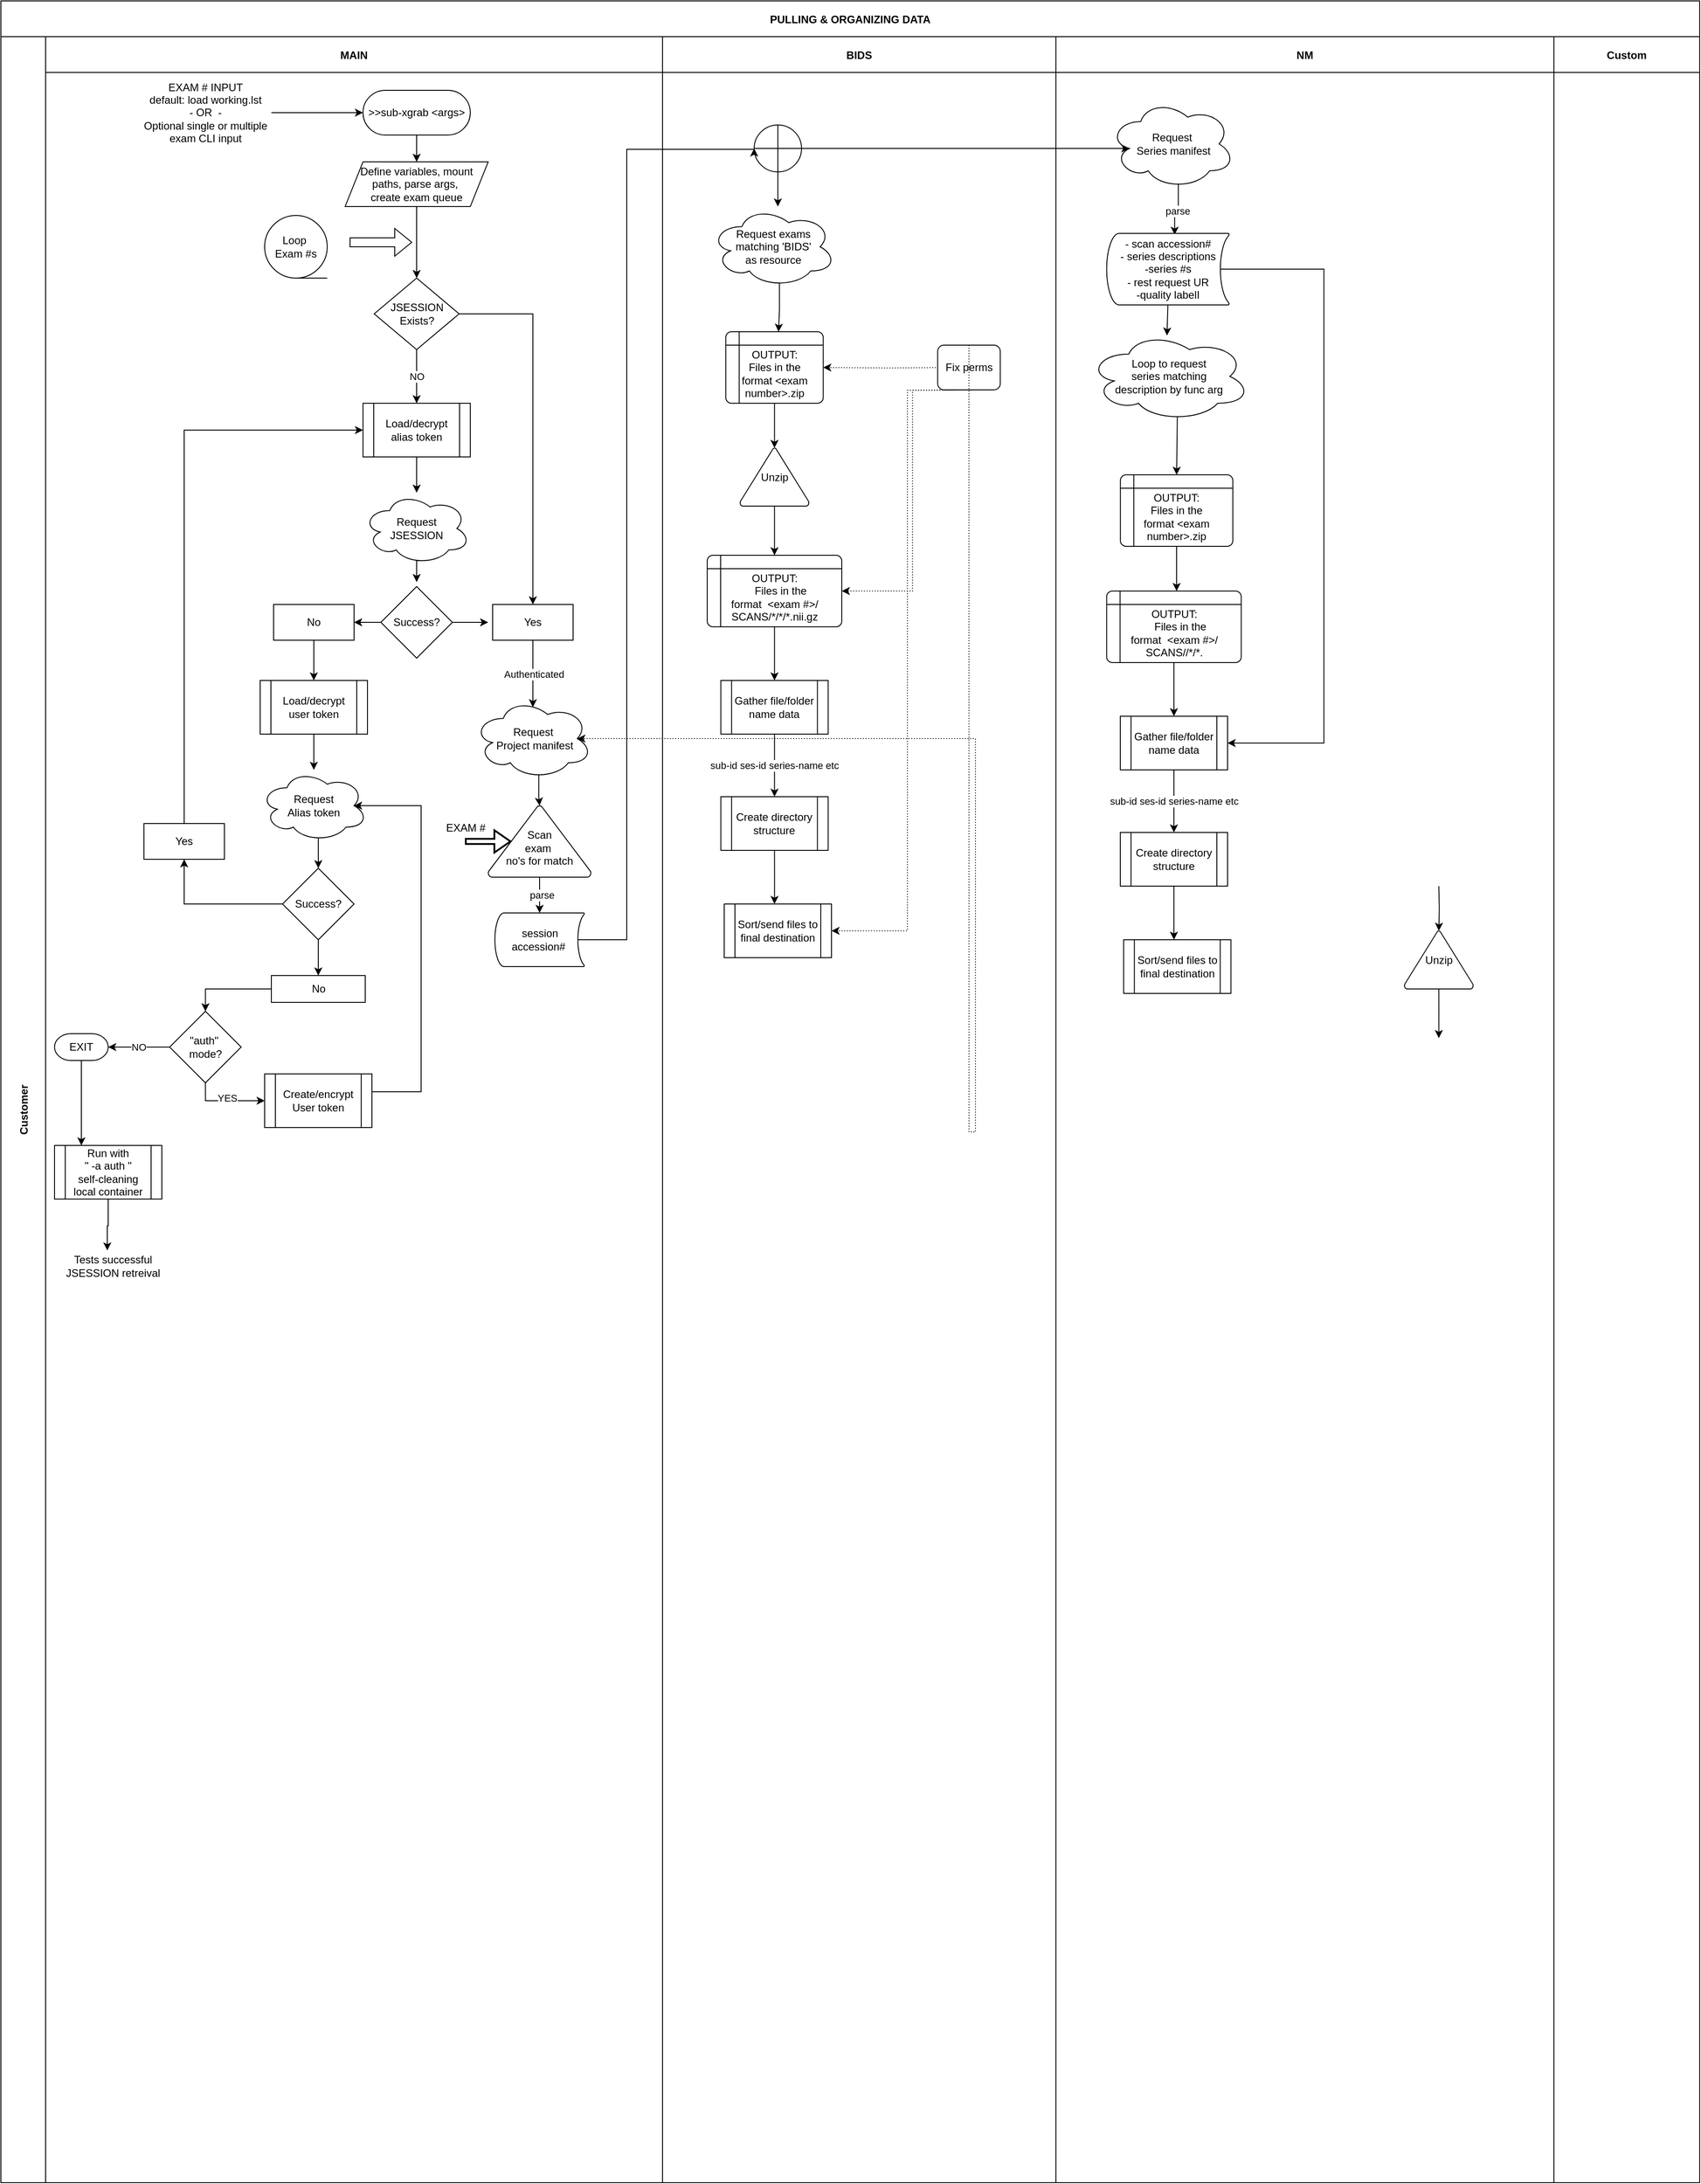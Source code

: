 <mxfile version="16.2.4" type="github">
  <diagram id="kgpKYQtTHZ0yAKxKKP6v" name="Page-1">
    <mxGraphModel dx="1397" dy="1060" grid="1" gridSize="10" guides="1" tooltips="1" connect="1" arrows="1" fold="1" page="1" pageScale="1" pageWidth="850" pageHeight="1100" math="0" shadow="0">
      <root>
        <mxCell id="0" />
        <mxCell id="1" parent="0" />
        <mxCell id="3nuBFxr9cyL0pnOWT2aG-1" value="PULLING &amp; ORGANIZING DATA" style="shape=table;childLayout=tableLayout;startSize=40;collapsible=0;recursiveResize=0;expand=0;fillColor=none;fontStyle=1" parent="1" vertex="1">
          <mxGeometry x="180" y="310" width="1900" height="2440" as="geometry" />
        </mxCell>
        <mxCell id="3nuBFxr9cyL0pnOWT2aG-3" value="Customer" style="shape=tableRow;horizontal=0;swimlaneHead=0;swimlaneBody=0;top=0;left=0;bottom=0;right=0;fillColor=none;points=[[0,0.5],[1,0.5]];portConstraint=eastwest;startSize=50;collapsible=0;recursiveResize=0;expand=0;fontStyle=1;" parent="3nuBFxr9cyL0pnOWT2aG-1" vertex="1">
          <mxGeometry y="40" width="1900" height="2400" as="geometry" />
        </mxCell>
        <mxCell id="3nuBFxr9cyL0pnOWT2aG-4" value="MAIN" style="swimlane;swimlaneHead=0;swimlaneBody=0;connectable=0;fillColor=none;startSize=40;collapsible=0;recursiveResize=0;expand=0;fontStyle=1;" parent="3nuBFxr9cyL0pnOWT2aG-3" vertex="1">
          <mxGeometry x="50" width="690" height="2400" as="geometry">
            <mxRectangle width="690" height="2400" as="alternateBounds" />
          </mxGeometry>
        </mxCell>
        <mxCell id="_rgBhPT3cZbGO14gnBDn-51" style="edgeStyle=orthogonalEdgeStyle;rounded=0;orthogonalLoop=1;jettySize=auto;html=1;exitX=0.5;exitY=1;exitDx=0;exitDy=0;entryX=0.5;entryY=0;entryDx=0;entryDy=0;" parent="3nuBFxr9cyL0pnOWT2aG-4" source="3nuBFxr9cyL0pnOWT2aG-6" target="_rgBhPT3cZbGO14gnBDn-12" edge="1">
          <mxGeometry relative="1" as="geometry" />
        </mxCell>
        <mxCell id="3nuBFxr9cyL0pnOWT2aG-6" value="&amp;gt;&amp;gt;sub-xgrab &amp;lt;args&amp;gt;" style="rounded=1;whiteSpace=wrap;html=1;arcSize=50;" parent="3nuBFxr9cyL0pnOWT2aG-4" vertex="1">
          <mxGeometry x="355" y="60" width="120" height="50" as="geometry" />
        </mxCell>
        <mxCell id="_rgBhPT3cZbGO14gnBDn-71" style="edgeStyle=orthogonalEdgeStyle;rounded=0;orthogonalLoop=1;jettySize=auto;html=1;exitX=0.5;exitY=1;exitDx=0;exitDy=0;entryX=0.5;entryY=0;entryDx=0;entryDy=0;" parent="3nuBFxr9cyL0pnOWT2aG-4" source="_rgBhPT3cZbGO14gnBDn-12" target="_rgBhPT3cZbGO14gnBDn-70" edge="1">
          <mxGeometry relative="1" as="geometry" />
        </mxCell>
        <mxCell id="_rgBhPT3cZbGO14gnBDn-12" value="Define variables, mount paths, parse args,&amp;nbsp;&lt;br&gt;create exam &lt;span style=&quot;white-space: pre&quot;&gt;queue&lt;/span&gt;" style="shape=parallelogram;perimeter=parallelogramPerimeter;whiteSpace=wrap;html=1;fixedSize=1;" parent="3nuBFxr9cyL0pnOWT2aG-4" vertex="1">
          <mxGeometry x="335" y="140" width="160" height="50" as="geometry" />
        </mxCell>
        <mxCell id="_rgBhPT3cZbGO14gnBDn-17" style="edgeStyle=orthogonalEdgeStyle;rounded=0;orthogonalLoop=1;jettySize=auto;html=1;exitX=0.5;exitY=1;exitDx=0;exitDy=0;" parent="3nuBFxr9cyL0pnOWT2aG-4" source="_rgBhPT3cZbGO14gnBDn-13" target="_rgBhPT3cZbGO14gnBDn-16" edge="1">
          <mxGeometry relative="1" as="geometry" />
        </mxCell>
        <mxCell id="_rgBhPT3cZbGO14gnBDn-13" value="Load/decrypt alias token" style="shape=process;whiteSpace=wrap;html=1;backgroundOutline=1;" parent="3nuBFxr9cyL0pnOWT2aG-4" vertex="1">
          <mxGeometry x="355" y="410" width="120" height="60" as="geometry" />
        </mxCell>
        <mxCell id="_rgBhPT3cZbGO14gnBDn-25" style="edgeStyle=orthogonalEdgeStyle;rounded=0;orthogonalLoop=1;jettySize=auto;html=1;exitX=0.55;exitY=0.95;exitDx=0;exitDy=0;exitPerimeter=0;entryX=0.5;entryY=0;entryDx=0;entryDy=0;" parent="3nuBFxr9cyL0pnOWT2aG-4" source="_rgBhPT3cZbGO14gnBDn-16" edge="1">
          <mxGeometry relative="1" as="geometry">
            <mxPoint x="415" y="610" as="targetPoint" />
          </mxGeometry>
        </mxCell>
        <mxCell id="_rgBhPT3cZbGO14gnBDn-16" value="Request &lt;br&gt;JSESSION" style="ellipse;shape=cloud;whiteSpace=wrap;html=1;" parent="3nuBFxr9cyL0pnOWT2aG-4" vertex="1">
          <mxGeometry x="355" y="510" width="120" height="80" as="geometry" />
        </mxCell>
        <mxCell id="_rgBhPT3cZbGO14gnBDn-30" style="edgeStyle=orthogonalEdgeStyle;rounded=0;orthogonalLoop=1;jettySize=auto;html=1;exitX=0;exitY=0.5;exitDx=0;exitDy=0;entryX=1;entryY=0.5;entryDx=0;entryDy=0;" parent="3nuBFxr9cyL0pnOWT2aG-4" source="_rgBhPT3cZbGO14gnBDn-26" target="_rgBhPT3cZbGO14gnBDn-29" edge="1">
          <mxGeometry relative="1" as="geometry" />
        </mxCell>
        <mxCell id="_rgBhPT3cZbGO14gnBDn-38" style="edgeStyle=orthogonalEdgeStyle;rounded=0;orthogonalLoop=1;jettySize=auto;html=1;exitX=1;exitY=0.5;exitDx=0;exitDy=0;" parent="3nuBFxr9cyL0pnOWT2aG-4" source="_rgBhPT3cZbGO14gnBDn-26" edge="1">
          <mxGeometry relative="1" as="geometry">
            <mxPoint x="495" y="655" as="targetPoint" />
          </mxGeometry>
        </mxCell>
        <mxCell id="_rgBhPT3cZbGO14gnBDn-26" value="Success?" style="rhombus;whiteSpace=wrap;html=1;" parent="3nuBFxr9cyL0pnOWT2aG-4" vertex="1">
          <mxGeometry x="375" y="615" width="80" height="80" as="geometry" />
        </mxCell>
        <mxCell id="_rgBhPT3cZbGO14gnBDn-32" style="edgeStyle=orthogonalEdgeStyle;rounded=0;orthogonalLoop=1;jettySize=auto;html=1;exitX=0.5;exitY=1;exitDx=0;exitDy=0;entryX=0.5;entryY=0;entryDx=0;entryDy=0;" parent="3nuBFxr9cyL0pnOWT2aG-4" source="_rgBhPT3cZbGO14gnBDn-29" target="_rgBhPT3cZbGO14gnBDn-31" edge="1">
          <mxGeometry relative="1" as="geometry" />
        </mxCell>
        <mxCell id="_rgBhPT3cZbGO14gnBDn-29" value="No" style="rounded=0;whiteSpace=wrap;html=1;" parent="3nuBFxr9cyL0pnOWT2aG-4" vertex="1">
          <mxGeometry x="255" y="635" width="90" height="40" as="geometry" />
        </mxCell>
        <mxCell id="_rgBhPT3cZbGO14gnBDn-34" style="edgeStyle=orthogonalEdgeStyle;rounded=0;orthogonalLoop=1;jettySize=auto;html=1;exitX=0.5;exitY=1;exitDx=0;exitDy=0;" parent="3nuBFxr9cyL0pnOWT2aG-4" source="_rgBhPT3cZbGO14gnBDn-31" target="_rgBhPT3cZbGO14gnBDn-33" edge="1">
          <mxGeometry relative="1" as="geometry" />
        </mxCell>
        <mxCell id="_rgBhPT3cZbGO14gnBDn-31" value="Load/decrypt&lt;br&gt;user token" style="shape=process;whiteSpace=wrap;html=1;backgroundOutline=1;" parent="3nuBFxr9cyL0pnOWT2aG-4" vertex="1">
          <mxGeometry x="240" y="720" width="120" height="60" as="geometry" />
        </mxCell>
        <mxCell id="_rgBhPT3cZbGO14gnBDn-52" style="edgeStyle=orthogonalEdgeStyle;rounded=0;orthogonalLoop=1;jettySize=auto;html=1;exitX=0.55;exitY=0.95;exitDx=0;exitDy=0;exitPerimeter=0;entryX=0.5;entryY=0;entryDx=0;entryDy=0;" parent="3nuBFxr9cyL0pnOWT2aG-4" source="_rgBhPT3cZbGO14gnBDn-33" target="_rgBhPT3cZbGO14gnBDn-35" edge="1">
          <mxGeometry relative="1" as="geometry" />
        </mxCell>
        <mxCell id="_rgBhPT3cZbGO14gnBDn-33" value="Request&lt;br&gt;Alias token" style="ellipse;shape=cloud;whiteSpace=wrap;html=1;" parent="3nuBFxr9cyL0pnOWT2aG-4" vertex="1">
          <mxGeometry x="240" y="820" width="120" height="80" as="geometry" />
        </mxCell>
        <mxCell id="_rgBhPT3cZbGO14gnBDn-44" style="edgeStyle=orthogonalEdgeStyle;rounded=0;orthogonalLoop=1;jettySize=auto;html=1;exitX=0;exitY=0.5;exitDx=0;exitDy=0;entryX=0.5;entryY=1;entryDx=0;entryDy=0;" parent="3nuBFxr9cyL0pnOWT2aG-4" source="_rgBhPT3cZbGO14gnBDn-35" target="_rgBhPT3cZbGO14gnBDn-40" edge="1">
          <mxGeometry relative="1" as="geometry" />
        </mxCell>
        <mxCell id="_rgBhPT3cZbGO14gnBDn-54" style="edgeStyle=orthogonalEdgeStyle;rounded=0;orthogonalLoop=1;jettySize=auto;html=1;exitX=0.5;exitY=1;exitDx=0;exitDy=0;entryX=0.5;entryY=0;entryDx=0;entryDy=0;" parent="3nuBFxr9cyL0pnOWT2aG-4" source="_rgBhPT3cZbGO14gnBDn-35" target="_rgBhPT3cZbGO14gnBDn-53" edge="1">
          <mxGeometry relative="1" as="geometry" />
        </mxCell>
        <mxCell id="_rgBhPT3cZbGO14gnBDn-35" value="Success?" style="rhombus;whiteSpace=wrap;html=1;" parent="3nuBFxr9cyL0pnOWT2aG-4" vertex="1">
          <mxGeometry x="265" y="930" width="80" height="80" as="geometry" />
        </mxCell>
        <mxCell id="_rgBhPT3cZbGO14gnBDn-61" value="Authenticated" style="edgeStyle=orthogonalEdgeStyle;rounded=0;orthogonalLoop=1;jettySize=auto;html=1;exitX=0.5;exitY=1;exitDx=0;exitDy=0;" parent="3nuBFxr9cyL0pnOWT2aG-4" source="_rgBhPT3cZbGO14gnBDn-37" edge="1">
          <mxGeometry relative="1" as="geometry">
            <mxPoint x="545.0" y="750.0" as="targetPoint" />
          </mxGeometry>
        </mxCell>
        <mxCell id="_rgBhPT3cZbGO14gnBDn-37" value="Yes" style="rounded=0;whiteSpace=wrap;html=1;" parent="3nuBFxr9cyL0pnOWT2aG-4" vertex="1">
          <mxGeometry x="500" y="635" width="90" height="40" as="geometry" />
        </mxCell>
        <mxCell id="_rgBhPT3cZbGO14gnBDn-45" style="edgeStyle=orthogonalEdgeStyle;rounded=0;orthogonalLoop=1;jettySize=auto;html=1;exitX=0.5;exitY=0;exitDx=0;exitDy=0;entryX=0;entryY=0.5;entryDx=0;entryDy=0;" parent="3nuBFxr9cyL0pnOWT2aG-4" source="_rgBhPT3cZbGO14gnBDn-40" target="_rgBhPT3cZbGO14gnBDn-13" edge="1">
          <mxGeometry relative="1" as="geometry" />
        </mxCell>
        <mxCell id="_rgBhPT3cZbGO14gnBDn-40" value="Yes" style="rounded=0;whiteSpace=wrap;html=1;" parent="3nuBFxr9cyL0pnOWT2aG-4" vertex="1">
          <mxGeometry x="110" y="880" width="90" height="40" as="geometry" />
        </mxCell>
        <mxCell id="_rgBhPT3cZbGO14gnBDn-110" style="edgeStyle=orthogonalEdgeStyle;rounded=0;orthogonalLoop=1;jettySize=auto;html=1;exitX=0;exitY=0.5;exitDx=0;exitDy=0;entryX=0.5;entryY=0;entryDx=0;entryDy=0;entryPerimeter=0;endArrow=classic;endFill=1;" parent="3nuBFxr9cyL0pnOWT2aG-4" source="_rgBhPT3cZbGO14gnBDn-53" target="_rgBhPT3cZbGO14gnBDn-107" edge="1">
          <mxGeometry relative="1" as="geometry" />
        </mxCell>
        <mxCell id="_rgBhPT3cZbGO14gnBDn-53" value="No" style="rounded=0;whiteSpace=wrap;html=1;" parent="3nuBFxr9cyL0pnOWT2aG-4" vertex="1">
          <mxGeometry x="252.5" y="1050" width="105" height="30" as="geometry" />
        </mxCell>
        <mxCell id="_rgBhPT3cZbGO14gnBDn-59" style="edgeStyle=orthogonalEdgeStyle;rounded=0;orthogonalLoop=1;jettySize=auto;html=1;exitX=1;exitY=0.5;exitDx=0;exitDy=0;entryX=0.875;entryY=0.5;entryDx=0;entryDy=0;entryPerimeter=0;" parent="3nuBFxr9cyL0pnOWT2aG-4" source="_rgBhPT3cZbGO14gnBDn-55" target="_rgBhPT3cZbGO14gnBDn-33" edge="1">
          <mxGeometry relative="1" as="geometry">
            <Array as="points">
              <mxPoint x="420" y="1180" />
              <mxPoint x="420" y="860" />
            </Array>
          </mxGeometry>
        </mxCell>
        <mxCell id="_rgBhPT3cZbGO14gnBDn-55" value="Create/encrypt User token" style="shape=process;whiteSpace=wrap;html=1;backgroundOutline=1;" parent="3nuBFxr9cyL0pnOWT2aG-4" vertex="1">
          <mxGeometry x="245" y="1160" width="120" height="60" as="geometry" />
        </mxCell>
        <mxCell id="_rgBhPT3cZbGO14gnBDn-92" style="edgeStyle=orthogonalEdgeStyle;rounded=0;orthogonalLoop=1;jettySize=auto;html=1;exitX=1;exitY=0.5;exitDx=0;exitDy=0;entryX=0;entryY=0.5;entryDx=0;entryDy=0;" parent="3nuBFxr9cyL0pnOWT2aG-4" source="_rgBhPT3cZbGO14gnBDn-10" target="3nuBFxr9cyL0pnOWT2aG-6" edge="1">
          <mxGeometry relative="1" as="geometry" />
        </mxCell>
        <mxCell id="_rgBhPT3cZbGO14gnBDn-10" value="EXAM # INPUT&lt;br&gt;default: load working.lst&lt;br&gt;- OR &amp;nbsp;-&lt;br&gt;Optional single or multiple &lt;br&gt;exam CLI input" style="text;html=1;strokeColor=none;fillColor=none;align=center;verticalAlign=middle;whiteSpace=wrap;rounded=0;" parent="3nuBFxr9cyL0pnOWT2aG-4" vertex="1">
          <mxGeometry x="105" y="50" width="147.5" height="70" as="geometry" />
        </mxCell>
        <mxCell id="_rgBhPT3cZbGO14gnBDn-78" style="edgeStyle=orthogonalEdgeStyle;rounded=0;orthogonalLoop=1;jettySize=auto;html=1;exitX=0.55;exitY=0.95;exitDx=0;exitDy=0;exitPerimeter=0;" parent="3nuBFxr9cyL0pnOWT2aG-4" source="_rgBhPT3cZbGO14gnBDn-60" target="_rgBhPT3cZbGO14gnBDn-66" edge="1">
          <mxGeometry relative="1" as="geometry" />
        </mxCell>
        <mxCell id="_rgBhPT3cZbGO14gnBDn-60" value="Request&lt;br&gt;&amp;nbsp;Project manifest" style="ellipse;shape=cloud;whiteSpace=wrap;html=1;" parent="3nuBFxr9cyL0pnOWT2aG-4" vertex="1">
          <mxGeometry x="478.75" y="740" width="132.5" height="90" as="geometry" />
        </mxCell>
        <mxCell id="_rgBhPT3cZbGO14gnBDn-82" style="edgeStyle=orthogonalEdgeStyle;rounded=0;orthogonalLoop=1;jettySize=auto;html=1;exitX=0.5;exitY=1;exitDx=0;exitDy=0;exitPerimeter=0;entryX=0.5;entryY=0;entryDx=0;entryDy=0;entryPerimeter=0;" parent="3nuBFxr9cyL0pnOWT2aG-4" source="_rgBhPT3cZbGO14gnBDn-66" target="_rgBhPT3cZbGO14gnBDn-81" edge="1">
          <mxGeometry relative="1" as="geometry" />
        </mxCell>
        <mxCell id="_rgBhPT3cZbGO14gnBDn-97" value="parse" style="edgeLabel;html=1;align=center;verticalAlign=middle;resizable=0;points=[];" parent="_rgBhPT3cZbGO14gnBDn-82" vertex="1" connectable="0">
          <mxGeometry x="-0.033" y="2" relative="1" as="geometry">
            <mxPoint as="offset" />
          </mxGeometry>
        </mxCell>
        <mxCell id="_rgBhPT3cZbGO14gnBDn-66" value="&lt;br&gt;Scan &lt;br&gt;exam&amp;nbsp;&lt;br&gt;no&#39;s for&amp;nbsp;match" style="strokeWidth=1;html=1;shape=mxgraph.flowchart.extract_or_measurement;whiteSpace=wrap;" parent="3nuBFxr9cyL0pnOWT2aG-4" vertex="1">
          <mxGeometry x="495" y="860" width="115" height="80" as="geometry" />
        </mxCell>
        <mxCell id="_rgBhPT3cZbGO14gnBDn-67" value="" style="verticalLabelPosition=bottom;verticalAlign=top;html=1;strokeWidth=2;shape=mxgraph.arrows2.arrow;dy=0.77;dx=18.06;notch=0;" parent="3nuBFxr9cyL0pnOWT2aG-4" vertex="1">
          <mxGeometry x="470" y="887.5" width="50" height="25" as="geometry" />
        </mxCell>
        <mxCell id="_rgBhPT3cZbGO14gnBDn-68" value="EXAM #" style="text;html=1;strokeColor=none;fillColor=none;align=center;verticalAlign=middle;whiteSpace=wrap;rounded=0;" parent="3nuBFxr9cyL0pnOWT2aG-4" vertex="1">
          <mxGeometry x="440" y="870" width="60" height="30" as="geometry" />
        </mxCell>
        <mxCell id="_rgBhPT3cZbGO14gnBDn-72" value="NO" style="edgeStyle=orthogonalEdgeStyle;rounded=0;orthogonalLoop=1;jettySize=auto;html=1;exitX=0.5;exitY=1;exitDx=0;exitDy=0;entryX=0.5;entryY=0;entryDx=0;entryDy=0;" parent="3nuBFxr9cyL0pnOWT2aG-4" source="_rgBhPT3cZbGO14gnBDn-70" target="_rgBhPT3cZbGO14gnBDn-13" edge="1">
          <mxGeometry relative="1" as="geometry" />
        </mxCell>
        <mxCell id="_rgBhPT3cZbGO14gnBDn-73" style="edgeStyle=orthogonalEdgeStyle;rounded=0;orthogonalLoop=1;jettySize=auto;html=1;exitX=1;exitY=0.5;exitDx=0;exitDy=0;entryX=0.5;entryY=0;entryDx=0;entryDy=0;" parent="3nuBFxr9cyL0pnOWT2aG-4" source="_rgBhPT3cZbGO14gnBDn-70" target="_rgBhPT3cZbGO14gnBDn-37" edge="1">
          <mxGeometry relative="1" as="geometry" />
        </mxCell>
        <mxCell id="_rgBhPT3cZbGO14gnBDn-70" value="JSESSION&lt;br&gt;Exists?" style="rhombus;whiteSpace=wrap;html=1;" parent="3nuBFxr9cyL0pnOWT2aG-4" vertex="1">
          <mxGeometry x="367.5" y="270" width="95" height="80" as="geometry" />
        </mxCell>
        <mxCell id="_rgBhPT3cZbGO14gnBDn-76" value="" style="shape=flexArrow;endArrow=classic;html=1;rounded=0;" parent="3nuBFxr9cyL0pnOWT2aG-4" edge="1">
          <mxGeometry width="50" height="50" relative="1" as="geometry">
            <mxPoint x="340" y="230" as="sourcePoint" />
            <mxPoint x="410" y="230" as="targetPoint" />
          </mxGeometry>
        </mxCell>
        <mxCell id="_rgBhPT3cZbGO14gnBDn-77" value="Loop&amp;nbsp;&lt;br&gt;Exam #s" style="strokeWidth=1;html=1;shape=mxgraph.flowchart.sequential_data;whiteSpace=wrap;" parent="3nuBFxr9cyL0pnOWT2aG-4" vertex="1">
          <mxGeometry x="245" y="200" width="70" height="70" as="geometry" />
        </mxCell>
        <mxCell id="_rgBhPT3cZbGO14gnBDn-81" value="session&lt;br&gt;accession#&amp;nbsp;" style="strokeWidth=1;html=1;shape=mxgraph.flowchart.stored_data;whiteSpace=wrap;" parent="3nuBFxr9cyL0pnOWT2aG-4" vertex="1">
          <mxGeometry x="502.5" y="980" width="100" height="60" as="geometry" />
        </mxCell>
        <mxCell id="_rgBhPT3cZbGO14gnBDn-109" style="edgeStyle=orthogonalEdgeStyle;rounded=0;orthogonalLoop=1;jettySize=auto;html=1;exitX=0.5;exitY=1;exitDx=0;exitDy=0;exitPerimeter=0;entryX=0;entryY=0.5;entryDx=0;entryDy=0;endArrow=classic;endFill=1;" parent="3nuBFxr9cyL0pnOWT2aG-4" source="_rgBhPT3cZbGO14gnBDn-107" target="_rgBhPT3cZbGO14gnBDn-55" edge="1">
          <mxGeometry relative="1" as="geometry" />
        </mxCell>
        <mxCell id="_rgBhPT3cZbGO14gnBDn-113" value="YES" style="edgeLabel;html=1;align=center;verticalAlign=middle;resizable=0;points=[];" parent="_rgBhPT3cZbGO14gnBDn-109" vertex="1" connectable="0">
          <mxGeometry x="0.003" y="3" relative="1" as="geometry">
            <mxPoint x="1" as="offset" />
          </mxGeometry>
        </mxCell>
        <mxCell id="_rgBhPT3cZbGO14gnBDn-107" value="&quot;auth&quot;&amp;nbsp;&lt;br&gt;mode?" style="strokeWidth=1;html=1;shape=mxgraph.flowchart.decision;whiteSpace=wrap;" parent="3nuBFxr9cyL0pnOWT2aG-4" vertex="1">
          <mxGeometry x="138.75" y="1090" width="80" height="80" as="geometry" />
        </mxCell>
        <mxCell id="_rgBhPT3cZbGO14gnBDn-111" value="NO" style="edgeStyle=orthogonalEdgeStyle;rounded=0;orthogonalLoop=1;jettySize=auto;html=1;exitX=0;exitY=0.5;exitDx=0;exitDy=0;exitPerimeter=0;endArrow=classic;endFill=1;entryX=1;entryY=0.5;entryDx=0;entryDy=0;entryPerimeter=0;" parent="3nuBFxr9cyL0pnOWT2aG-4" source="_rgBhPT3cZbGO14gnBDn-107" target="_rgBhPT3cZbGO14gnBDn-114" edge="1">
          <mxGeometry relative="1" as="geometry">
            <mxPoint x="70" y="1130" as="targetPoint" />
            <Array as="points" />
          </mxGeometry>
        </mxCell>
        <mxCell id="_rgBhPT3cZbGO14gnBDn-117" style="edgeStyle=orthogonalEdgeStyle;rounded=0;orthogonalLoop=1;jettySize=auto;html=1;exitX=0.5;exitY=1;exitDx=0;exitDy=0;exitPerimeter=0;entryX=0.25;entryY=0;entryDx=0;entryDy=0;endArrow=classic;endFill=1;" parent="3nuBFxr9cyL0pnOWT2aG-4" source="_rgBhPT3cZbGO14gnBDn-114" target="_rgBhPT3cZbGO14gnBDn-116" edge="1">
          <mxGeometry relative="1" as="geometry" />
        </mxCell>
        <mxCell id="_rgBhPT3cZbGO14gnBDn-114" value="EXIT" style="strokeWidth=1;html=1;shape=mxgraph.flowchart.terminator;whiteSpace=wrap;" parent="3nuBFxr9cyL0pnOWT2aG-4" vertex="1">
          <mxGeometry x="10" y="1115" width="60" height="30" as="geometry" />
        </mxCell>
        <mxCell id="_rgBhPT3cZbGO14gnBDn-120" style="edgeStyle=orthogonalEdgeStyle;rounded=0;orthogonalLoop=1;jettySize=auto;html=1;exitX=0.5;exitY=1;exitDx=0;exitDy=0;entryX=0.45;entryY=-0.085;entryDx=0;entryDy=0;entryPerimeter=0;endArrow=classic;endFill=1;" parent="3nuBFxr9cyL0pnOWT2aG-4" source="_rgBhPT3cZbGO14gnBDn-116" target="_rgBhPT3cZbGO14gnBDn-119" edge="1">
          <mxGeometry relative="1" as="geometry" />
        </mxCell>
        <mxCell id="_rgBhPT3cZbGO14gnBDn-116" value="Run with &lt;br&gt;&quot; -a auth &quot;&lt;br&gt;self-cleaning local container" style="shape=process;whiteSpace=wrap;html=1;backgroundOutline=1;" parent="3nuBFxr9cyL0pnOWT2aG-4" vertex="1">
          <mxGeometry x="10" y="1240" width="120" height="60" as="geometry" />
        </mxCell>
        <mxCell id="_rgBhPT3cZbGO14gnBDn-119" value="Tests successful&lt;br&gt;JSESSION&amp;nbsp;retreival" style="text;html=1;align=center;verticalAlign=middle;resizable=0;points=[];autosize=1;strokeColor=none;fillColor=none;" parent="3nuBFxr9cyL0pnOWT2aG-4" vertex="1">
          <mxGeometry x="15" y="1360" width="120" height="30" as="geometry" />
        </mxCell>
        <mxCell id="3nuBFxr9cyL0pnOWT2aG-8" value="BIDS" style="swimlane;swimlaneHead=0;swimlaneBody=0;connectable=0;fillColor=none;startSize=40;collapsible=0;recursiveResize=0;expand=0;fontStyle=1;" parent="3nuBFxr9cyL0pnOWT2aG-3" vertex="1">
          <mxGeometry x="740" width="440" height="2400" as="geometry">
            <mxRectangle width="440" height="2400" as="alternateBounds" />
          </mxGeometry>
        </mxCell>
        <mxCell id="_rgBhPT3cZbGO14gnBDn-100" style="edgeStyle=orthogonalEdgeStyle;rounded=0;orthogonalLoop=1;jettySize=auto;html=1;exitX=0.55;exitY=0.95;exitDx=0;exitDy=0;exitPerimeter=0;" parent="3nuBFxr9cyL0pnOWT2aG-8" source="_rgBhPT3cZbGO14gnBDn-65" edge="1">
          <mxGeometry relative="1" as="geometry">
            <mxPoint x="129.75" y="330" as="targetPoint" />
          </mxGeometry>
        </mxCell>
        <mxCell id="_rgBhPT3cZbGO14gnBDn-65" value="Request exams&lt;br&gt;matching &#39;BIDS&#39;&lt;br&gt;as resource" style="ellipse;shape=cloud;whiteSpace=wrap;html=1;" parent="3nuBFxr9cyL0pnOWT2aG-8" vertex="1">
          <mxGeometry x="53.75" y="190" width="140" height="90" as="geometry" />
        </mxCell>
        <mxCell id="_rgBhPT3cZbGO14gnBDn-104" style="edgeStyle=orthogonalEdgeStyle;rounded=0;orthogonalLoop=1;jettySize=auto;html=1;exitX=0.5;exitY=1;exitDx=0;exitDy=0;entryX=0.5;entryY=0;entryDx=0;entryDy=0;entryPerimeter=0;" parent="3nuBFxr9cyL0pnOWT2aG-8" source="_rgBhPT3cZbGO14gnBDn-101" target="_rgBhPT3cZbGO14gnBDn-103" edge="1">
          <mxGeometry relative="1" as="geometry" />
        </mxCell>
        <mxCell id="_rgBhPT3cZbGO14gnBDn-101" value="&lt;br&gt;OUTPUT:&lt;br&gt;&amp;nbsp;Files in the&amp;nbsp;&lt;br&gt;format &amp;lt;exam &lt;br&gt;number&amp;gt;.zip" style="shape=internalStorage;whiteSpace=wrap;html=1;dx=15;dy=15;rounded=1;arcSize=8;strokeWidth=1;spacing=1;" parent="3nuBFxr9cyL0pnOWT2aG-8" vertex="1">
          <mxGeometry x="70.75" y="330" width="109" height="80" as="geometry" />
        </mxCell>
        <mxCell id="_rgBhPT3cZbGO14gnBDn-140" style="edgeStyle=orthogonalEdgeStyle;rounded=0;orthogonalLoop=1;jettySize=auto;html=1;exitX=0.5;exitY=1;exitDx=0;exitDy=0;exitPerimeter=0;entryX=0.5;entryY=0;entryDx=0;entryDy=0;endArrow=classic;endFill=1;" parent="3nuBFxr9cyL0pnOWT2aG-8" source="_rgBhPT3cZbGO14gnBDn-103" target="_rgBhPT3cZbGO14gnBDn-130" edge="1">
          <mxGeometry relative="1" as="geometry" />
        </mxCell>
        <mxCell id="_rgBhPT3cZbGO14gnBDn-103" value="Unzip" style="strokeWidth=1;html=1;shape=mxgraph.flowchart.extract_or_measurement;whiteSpace=wrap;" parent="3nuBFxr9cyL0pnOWT2aG-8" vertex="1">
          <mxGeometry x="86.75" y="460" width="77" height="65" as="geometry" />
        </mxCell>
        <mxCell id="_rgBhPT3cZbGO14gnBDn-127" value="sub-id ses-id series-name etc" style="edgeStyle=orthogonalEdgeStyle;rounded=0;orthogonalLoop=1;jettySize=auto;html=1;exitX=0.5;exitY=1;exitDx=0;exitDy=0;entryX=0.5;entryY=0;entryDx=0;entryDy=0;endArrow=classic;endFill=1;" parent="3nuBFxr9cyL0pnOWT2aG-8" source="_rgBhPT3cZbGO14gnBDn-123" target="_rgBhPT3cZbGO14gnBDn-124" edge="1">
          <mxGeometry relative="1" as="geometry" />
        </mxCell>
        <mxCell id="_rgBhPT3cZbGO14gnBDn-123" value="Gather file/folder name data" style="shape=process;whiteSpace=wrap;html=1;backgroundOutline=1;" parent="3nuBFxr9cyL0pnOWT2aG-8" vertex="1">
          <mxGeometry x="65.25" y="720" width="120" height="60" as="geometry" />
        </mxCell>
        <mxCell id="_rgBhPT3cZbGO14gnBDn-128" style="edgeStyle=orthogonalEdgeStyle;rounded=0;orthogonalLoop=1;jettySize=auto;html=1;exitX=0.5;exitY=1;exitDx=0;exitDy=0;entryX=0.5;entryY=0;entryDx=0;entryDy=0;endArrow=classic;endFill=1;" parent="3nuBFxr9cyL0pnOWT2aG-8" source="_rgBhPT3cZbGO14gnBDn-124" edge="1">
          <mxGeometry relative="1" as="geometry">
            <mxPoint x="125.25" y="970" as="targetPoint" />
          </mxGeometry>
        </mxCell>
        <mxCell id="_rgBhPT3cZbGO14gnBDn-124" value="Create directory structure" style="shape=process;whiteSpace=wrap;html=1;backgroundOutline=1;" parent="3nuBFxr9cyL0pnOWT2aG-8" vertex="1">
          <mxGeometry x="65.25" y="850" width="120" height="60" as="geometry" />
        </mxCell>
        <mxCell id="_rgBhPT3cZbGO14gnBDn-125" value="Sort/send files to final&amp;nbsp;destination" style="shape=process;whiteSpace=wrap;html=1;backgroundOutline=1;" parent="3nuBFxr9cyL0pnOWT2aG-8" vertex="1">
          <mxGeometry x="69" y="970" width="120" height="60" as="geometry" />
        </mxCell>
        <mxCell id="_rgBhPT3cZbGO14gnBDn-131" style="edgeStyle=orthogonalEdgeStyle;rounded=0;orthogonalLoop=1;jettySize=auto;html=1;exitX=0.5;exitY=1;exitDx=0;exitDy=0;entryX=0.5;entryY=0;entryDx=0;entryDy=0;endArrow=classic;endFill=1;" parent="3nuBFxr9cyL0pnOWT2aG-8" source="_rgBhPT3cZbGO14gnBDn-130" target="_rgBhPT3cZbGO14gnBDn-123" edge="1">
          <mxGeometry relative="1" as="geometry" />
        </mxCell>
        <mxCell id="_rgBhPT3cZbGO14gnBDn-130" value="&lt;br&gt;OUTPUT:&lt;br&gt;&amp;nbsp; &amp;nbsp; Files in the format&amp;nbsp;&amp;nbsp;&amp;lt;exam #&amp;gt;/&lt;br&gt;SCANS/*/*/*.nii.gz" style="shape=internalStorage;whiteSpace=wrap;html=1;dx=15;dy=15;rounded=1;arcSize=8;strokeWidth=1;spacing=1;" parent="3nuBFxr9cyL0pnOWT2aG-8" vertex="1">
          <mxGeometry x="50" y="580" width="150.5" height="80" as="geometry" />
        </mxCell>
        <mxCell id="_rgBhPT3cZbGO14gnBDn-135" style="edgeStyle=orthogonalEdgeStyle;rounded=0;orthogonalLoop=1;jettySize=auto;html=1;entryX=1;entryY=0.5;entryDx=0;entryDy=0;endArrow=classic;endFill=1;dashed=1;dashPattern=1 2;" parent="3nuBFxr9cyL0pnOWT2aG-8" target="_rgBhPT3cZbGO14gnBDn-101" edge="1">
          <mxGeometry relative="1" as="geometry">
            <mxPoint x="323.75" y="370" as="sourcePoint" />
          </mxGeometry>
        </mxCell>
        <mxCell id="_rgBhPT3cZbGO14gnBDn-136" style="edgeStyle=orthogonalEdgeStyle;rounded=0;orthogonalLoop=1;jettySize=auto;html=1;exitX=0.5;exitY=1;exitDx=0;exitDy=0;entryX=1;entryY=0.5;entryDx=0;entryDy=0;endArrow=classic;endFill=1;dashed=1;dashPattern=1 2;" parent="3nuBFxr9cyL0pnOWT2aG-8" target="_rgBhPT3cZbGO14gnBDn-130" edge="1">
          <mxGeometry relative="1" as="geometry">
            <mxPoint x="358.75" y="395.0" as="sourcePoint" />
          </mxGeometry>
        </mxCell>
        <mxCell id="_rgBhPT3cZbGO14gnBDn-137" style="edgeStyle=orthogonalEdgeStyle;rounded=0;orthogonalLoop=1;jettySize=auto;html=1;exitX=0.5;exitY=1;exitDx=0;exitDy=0;entryX=1;entryY=0.5;entryDx=0;entryDy=0;endArrow=classic;endFill=1;dashed=1;dashPattern=1 2;" parent="3nuBFxr9cyL0pnOWT2aG-8" target="_rgBhPT3cZbGO14gnBDn-125" edge="1">
          <mxGeometry relative="1" as="geometry">
            <mxPoint x="358.75" y="395.0" as="sourcePoint" />
          </mxGeometry>
        </mxCell>
        <mxCell id="_rgBhPT3cZbGO14gnBDn-134" value="Fix perms" style="rounded=1;whiteSpace=wrap;html=1;absoluteArcSize=1;arcSize=14;strokeWidth=1;" parent="3nuBFxr9cyL0pnOWT2aG-8" vertex="1">
          <mxGeometry x="307.75" y="345" width="70" height="50" as="geometry" />
        </mxCell>
        <mxCell id="ydFk390ekT-SgZ4nky40-3" style="edgeStyle=orthogonalEdgeStyle;rounded=0;orthogonalLoop=1;jettySize=auto;html=1;exitX=0.5;exitY=1;exitDx=0;exitDy=0;exitPerimeter=0;" edge="1" parent="3nuBFxr9cyL0pnOWT2aG-8" source="_rgBhPT3cZbGO14gnBDn-164">
          <mxGeometry relative="1" as="geometry">
            <mxPoint x="129" y="190" as="targetPoint" />
            <Array as="points">
              <mxPoint x="129" y="190" />
              <mxPoint x="129" y="190" />
            </Array>
          </mxGeometry>
        </mxCell>
        <mxCell id="_rgBhPT3cZbGO14gnBDn-164" value="" style="verticalLabelPosition=bottom;verticalAlign=top;html=1;shape=mxgraph.flowchart.summing_function;strokeWidth=1;" parent="3nuBFxr9cyL0pnOWT2aG-8" vertex="1">
          <mxGeometry x="102.5" y="98.75" width="53" height="52.5" as="geometry" />
        </mxCell>
        <mxCell id="3nuBFxr9cyL0pnOWT2aG-11" value="NM" style="swimlane;swimlaneHead=0;swimlaneBody=0;connectable=0;fillColor=none;startSize=40;collapsible=0;recursiveResize=0;expand=0;fontStyle=1;" parent="3nuBFxr9cyL0pnOWT2aG-3" vertex="1">
          <mxGeometry x="1180" width="557" height="2400" as="geometry">
            <mxRectangle width="557" height="2400" as="alternateBounds" />
          </mxGeometry>
        </mxCell>
        <mxCell id="_rgBhPT3cZbGO14gnBDn-95" value="parse" style="edgeStyle=orthogonalEdgeStyle;rounded=0;orthogonalLoop=1;jettySize=auto;html=1;exitX=0.55;exitY=0.95;exitDx=0;exitDy=0;exitPerimeter=0;entryX=0.555;entryY=0.019;entryDx=0;entryDy=0;entryPerimeter=0;" parent="3nuBFxr9cyL0pnOWT2aG-11" source="_rgBhPT3cZbGO14gnBDn-83" target="_rgBhPT3cZbGO14gnBDn-93" edge="1">
          <mxGeometry relative="1" as="geometry" />
        </mxCell>
        <mxCell id="_rgBhPT3cZbGO14gnBDn-83" value="Request&lt;br&gt;&amp;nbsp;Series manifest" style="ellipse;shape=cloud;whiteSpace=wrap;html=1;" parent="3nuBFxr9cyL0pnOWT2aG-11" vertex="1">
          <mxGeometry x="59.75" y="70" width="140.25" height="100" as="geometry" />
        </mxCell>
        <mxCell id="_rgBhPT3cZbGO14gnBDn-158" style="edgeStyle=none;rounded=0;orthogonalLoop=1;jettySize=auto;html=1;exitX=0.93;exitY=0.5;exitDx=0;exitDy=0;exitPerimeter=0;entryX=1;entryY=0.5;entryDx=0;entryDy=0;endArrow=classic;endFill=1;" parent="3nuBFxr9cyL0pnOWT2aG-11" source="_rgBhPT3cZbGO14gnBDn-93" target="_rgBhPT3cZbGO14gnBDn-150" edge="1">
          <mxGeometry relative="1" as="geometry">
            <Array as="points">
              <mxPoint x="299.75" y="260" />
              <mxPoint x="299.75" y="790" />
            </Array>
          </mxGeometry>
        </mxCell>
        <mxCell id="_rgBhPT3cZbGO14gnBDn-163" style="edgeStyle=none;rounded=0;orthogonalLoop=1;jettySize=auto;html=1;exitX=0.5;exitY=1;exitDx=0;exitDy=0;exitPerimeter=0;entryX=0.486;entryY=0.043;entryDx=0;entryDy=0;entryPerimeter=0;endArrow=classic;endFill=1;" parent="3nuBFxr9cyL0pnOWT2aG-11" source="_rgBhPT3cZbGO14gnBDn-93" target="_rgBhPT3cZbGO14gnBDn-144" edge="1">
          <mxGeometry relative="1" as="geometry" />
        </mxCell>
        <mxCell id="_rgBhPT3cZbGO14gnBDn-93" value="- scan&amp;nbsp;accession#&lt;br&gt;- series descriptions&lt;br&gt;-series #s&lt;br&gt;- rest request UR&lt;br&gt;-quality labelI" style="strokeWidth=1;html=1;shape=mxgraph.flowchart.stored_data;whiteSpace=wrap;" parent="3nuBFxr9cyL0pnOWT2aG-11" vertex="1">
          <mxGeometry x="56.75" y="220" width="137" height="80" as="geometry" />
        </mxCell>
        <mxCell id="_rgBhPT3cZbGO14gnBDn-157" style="edgeStyle=none;rounded=0;orthogonalLoop=1;jettySize=auto;html=1;exitX=0.55;exitY=0.95;exitDx=0;exitDy=0;exitPerimeter=0;entryX=0.5;entryY=0;entryDx=0;entryDy=0;endArrow=classic;endFill=1;" parent="3nuBFxr9cyL0pnOWT2aG-11" source="_rgBhPT3cZbGO14gnBDn-144" target="_rgBhPT3cZbGO14gnBDn-146" edge="1">
          <mxGeometry relative="1" as="geometry" />
        </mxCell>
        <mxCell id="_rgBhPT3cZbGO14gnBDn-144" value="Loop to request&lt;br&gt;series matching&lt;br&gt;description by func arg" style="ellipse;shape=cloud;whiteSpace=wrap;html=1;" parent="3nuBFxr9cyL0pnOWT2aG-11" vertex="1">
          <mxGeometry x="36.27" y="330" width="180.95" height="100" as="geometry" />
        </mxCell>
        <mxCell id="_rgBhPT3cZbGO14gnBDn-146" value="&lt;br&gt;OUTPUT:&lt;br&gt;&amp;nbsp;Files in the&amp;nbsp;&lt;br&gt;format &amp;lt;exam &lt;br&gt;number&amp;gt;.zip" style="shape=internalStorage;whiteSpace=wrap;html=1;dx=15;dy=15;rounded=1;arcSize=8;strokeWidth=1;spacing=1;" parent="3nuBFxr9cyL0pnOWT2aG-11" vertex="1">
          <mxGeometry x="72.12" y="490" width="125.75" height="80" as="geometry" />
        </mxCell>
        <mxCell id="_rgBhPT3cZbGO14gnBDn-145" style="edgeStyle=orthogonalEdgeStyle;rounded=0;orthogonalLoop=1;jettySize=auto;html=1;exitX=0.5;exitY=1;exitDx=0;exitDy=0;entryX=0.5;entryY=0;entryDx=0;entryDy=0;entryPerimeter=0;" parent="3nuBFxr9cyL0pnOWT2aG-11" source="_rgBhPT3cZbGO14gnBDn-146" edge="1">
          <mxGeometry relative="1" as="geometry">
            <mxPoint x="135.0" y="620" as="targetPoint" />
          </mxGeometry>
        </mxCell>
        <mxCell id="_rgBhPT3cZbGO14gnBDn-150" value="Gather file/folder name data" style="shape=process;whiteSpace=wrap;html=1;backgroundOutline=1;" parent="3nuBFxr9cyL0pnOWT2aG-11" vertex="1">
          <mxGeometry x="72" y="760" width="120" height="60" as="geometry" />
        </mxCell>
        <mxCell id="_rgBhPT3cZbGO14gnBDn-151" style="edgeStyle=orthogonalEdgeStyle;rounded=0;orthogonalLoop=1;jettySize=auto;html=1;exitX=0.5;exitY=1;exitDx=0;exitDy=0;entryX=0.5;entryY=0;entryDx=0;entryDy=0;endArrow=classic;endFill=1;" parent="3nuBFxr9cyL0pnOWT2aG-11" source="_rgBhPT3cZbGO14gnBDn-152" edge="1">
          <mxGeometry relative="1" as="geometry">
            <mxPoint x="132" y="1010" as="targetPoint" />
          </mxGeometry>
        </mxCell>
        <mxCell id="_rgBhPT3cZbGO14gnBDn-152" value="Create directory structure" style="shape=process;whiteSpace=wrap;html=1;backgroundOutline=1;" parent="3nuBFxr9cyL0pnOWT2aG-11" vertex="1">
          <mxGeometry x="72" y="890" width="120" height="60" as="geometry" />
        </mxCell>
        <mxCell id="_rgBhPT3cZbGO14gnBDn-149" value="sub-id ses-id series-name etc" style="edgeStyle=orthogonalEdgeStyle;rounded=0;orthogonalLoop=1;jettySize=auto;html=1;exitX=0.5;exitY=1;exitDx=0;exitDy=0;entryX=0.5;entryY=0;entryDx=0;entryDy=0;endArrow=classic;endFill=1;" parent="3nuBFxr9cyL0pnOWT2aG-11" source="_rgBhPT3cZbGO14gnBDn-150" target="_rgBhPT3cZbGO14gnBDn-152" edge="1">
          <mxGeometry relative="1" as="geometry" />
        </mxCell>
        <mxCell id="_rgBhPT3cZbGO14gnBDn-153" value="Sort/send files to final&amp;nbsp;destination" style="shape=process;whiteSpace=wrap;html=1;backgroundOutline=1;" parent="3nuBFxr9cyL0pnOWT2aG-11" vertex="1">
          <mxGeometry x="75.75" y="1010" width="120" height="60" as="geometry" />
        </mxCell>
        <mxCell id="_rgBhPT3cZbGO14gnBDn-154" style="edgeStyle=orthogonalEdgeStyle;rounded=0;orthogonalLoop=1;jettySize=auto;html=1;exitX=0.5;exitY=1;exitDx=0;exitDy=0;entryX=0.5;entryY=0;entryDx=0;entryDy=0;endArrow=classic;endFill=1;" parent="3nuBFxr9cyL0pnOWT2aG-11" source="_rgBhPT3cZbGO14gnBDn-155" target="_rgBhPT3cZbGO14gnBDn-150" edge="1">
          <mxGeometry relative="1" as="geometry" />
        </mxCell>
        <mxCell id="_rgBhPT3cZbGO14gnBDn-155" value="&lt;br&gt;OUTPUT:&lt;br&gt;&amp;nbsp; &amp;nbsp; Files in the format&amp;nbsp;&amp;nbsp;&amp;lt;exam #&amp;gt;/&lt;br&gt;SCANS//*/*." style="shape=internalStorage;whiteSpace=wrap;html=1;dx=15;dy=15;rounded=1;arcSize=8;strokeWidth=1;spacing=1;" parent="3nuBFxr9cyL0pnOWT2aG-11" vertex="1">
          <mxGeometry x="56.75" y="620" width="150.5" height="80" as="geometry" />
        </mxCell>
        <mxCell id="_rgBhPT3cZbGO14gnBDn-159" style="edgeStyle=orthogonalEdgeStyle;rounded=0;orthogonalLoop=1;jettySize=auto;html=1;exitX=0.5;exitY=1;exitDx=0;exitDy=0;entryX=0.5;entryY=0;entryDx=0;entryDy=0;entryPerimeter=0;" parent="3nuBFxr9cyL0pnOWT2aG-11" target="_rgBhPT3cZbGO14gnBDn-161" edge="1">
          <mxGeometry relative="1" as="geometry">
            <mxPoint x="428.25" y="950" as="sourcePoint" />
          </mxGeometry>
        </mxCell>
        <mxCell id="_rgBhPT3cZbGO14gnBDn-160" style="edgeStyle=orthogonalEdgeStyle;rounded=0;orthogonalLoop=1;jettySize=auto;html=1;exitX=0.5;exitY=1;exitDx=0;exitDy=0;exitPerimeter=0;entryX=0.5;entryY=0;entryDx=0;entryDy=0;endArrow=classic;endFill=1;" parent="3nuBFxr9cyL0pnOWT2aG-11" source="_rgBhPT3cZbGO14gnBDn-161" edge="1">
          <mxGeometry relative="1" as="geometry">
            <mxPoint x="428.25" y="1120" as="targetPoint" />
          </mxGeometry>
        </mxCell>
        <mxCell id="_rgBhPT3cZbGO14gnBDn-161" value="Unzip" style="strokeWidth=1;html=1;shape=mxgraph.flowchart.extract_or_measurement;whiteSpace=wrap;" parent="3nuBFxr9cyL0pnOWT2aG-11" vertex="1">
          <mxGeometry x="389.75" y="1000" width="77" height="65" as="geometry" />
        </mxCell>
        <mxCell id="_rgBhPT3cZbGO14gnBDn-5" value="Custom" style="swimlane;swimlaneHead=0;swimlaneBody=0;connectable=0;fillColor=none;startSize=40;collapsible=0;recursiveResize=0;expand=0;fontStyle=1;" parent="3nuBFxr9cyL0pnOWT2aG-3" vertex="1">
          <mxGeometry x="1737" width="163" height="2400" as="geometry">
            <mxRectangle width="163" height="2400" as="alternateBounds" />
          </mxGeometry>
        </mxCell>
        <mxCell id="_rgBhPT3cZbGO14gnBDn-139" style="edgeStyle=orthogonalEdgeStyle;rounded=0;orthogonalLoop=1;jettySize=auto;html=1;exitX=0.5;exitY=0;exitDx=0;exitDy=0;entryX=0.875;entryY=0.5;entryDx=0;entryDy=0;entryPerimeter=0;endArrow=classic;endFill=1;dashed=1;dashPattern=1 2;" parent="3nuBFxr9cyL0pnOWT2aG-3" source="_rgBhPT3cZbGO14gnBDn-134" target="_rgBhPT3cZbGO14gnBDn-60" edge="1">
          <mxGeometry relative="1" as="geometry">
            <Array as="points">
              <mxPoint x="1090" y="1225" />
              <mxPoint x="1090" y="785" />
            </Array>
          </mxGeometry>
        </mxCell>
        <mxCell id="ydFk390ekT-SgZ4nky40-1" style="edgeStyle=orthogonalEdgeStyle;rounded=0;orthogonalLoop=1;jettySize=auto;html=1;exitX=0.93;exitY=0.5;exitDx=0;exitDy=0;exitPerimeter=0;entryX=0;entryY=0.5;entryDx=0;entryDy=0;entryPerimeter=0;" edge="1" parent="3nuBFxr9cyL0pnOWT2aG-3" source="_rgBhPT3cZbGO14gnBDn-81" target="_rgBhPT3cZbGO14gnBDn-164">
          <mxGeometry relative="1" as="geometry">
            <mxPoint x="780" y="130" as="targetPoint" />
            <Array as="points">
              <mxPoint x="700" y="1010" />
              <mxPoint x="700" y="126" />
            </Array>
          </mxGeometry>
        </mxCell>
        <mxCell id="ydFk390ekT-SgZ4nky40-2" style="edgeStyle=orthogonalEdgeStyle;rounded=0;orthogonalLoop=1;jettySize=auto;html=1;exitX=1;exitY=0.5;exitDx=0;exitDy=0;exitPerimeter=0;entryX=0.16;entryY=0.55;entryDx=0;entryDy=0;entryPerimeter=0;" edge="1" parent="3nuBFxr9cyL0pnOWT2aG-3" source="_rgBhPT3cZbGO14gnBDn-164" target="_rgBhPT3cZbGO14gnBDn-83">
          <mxGeometry relative="1" as="geometry" />
        </mxCell>
      </root>
    </mxGraphModel>
  </diagram>
</mxfile>

